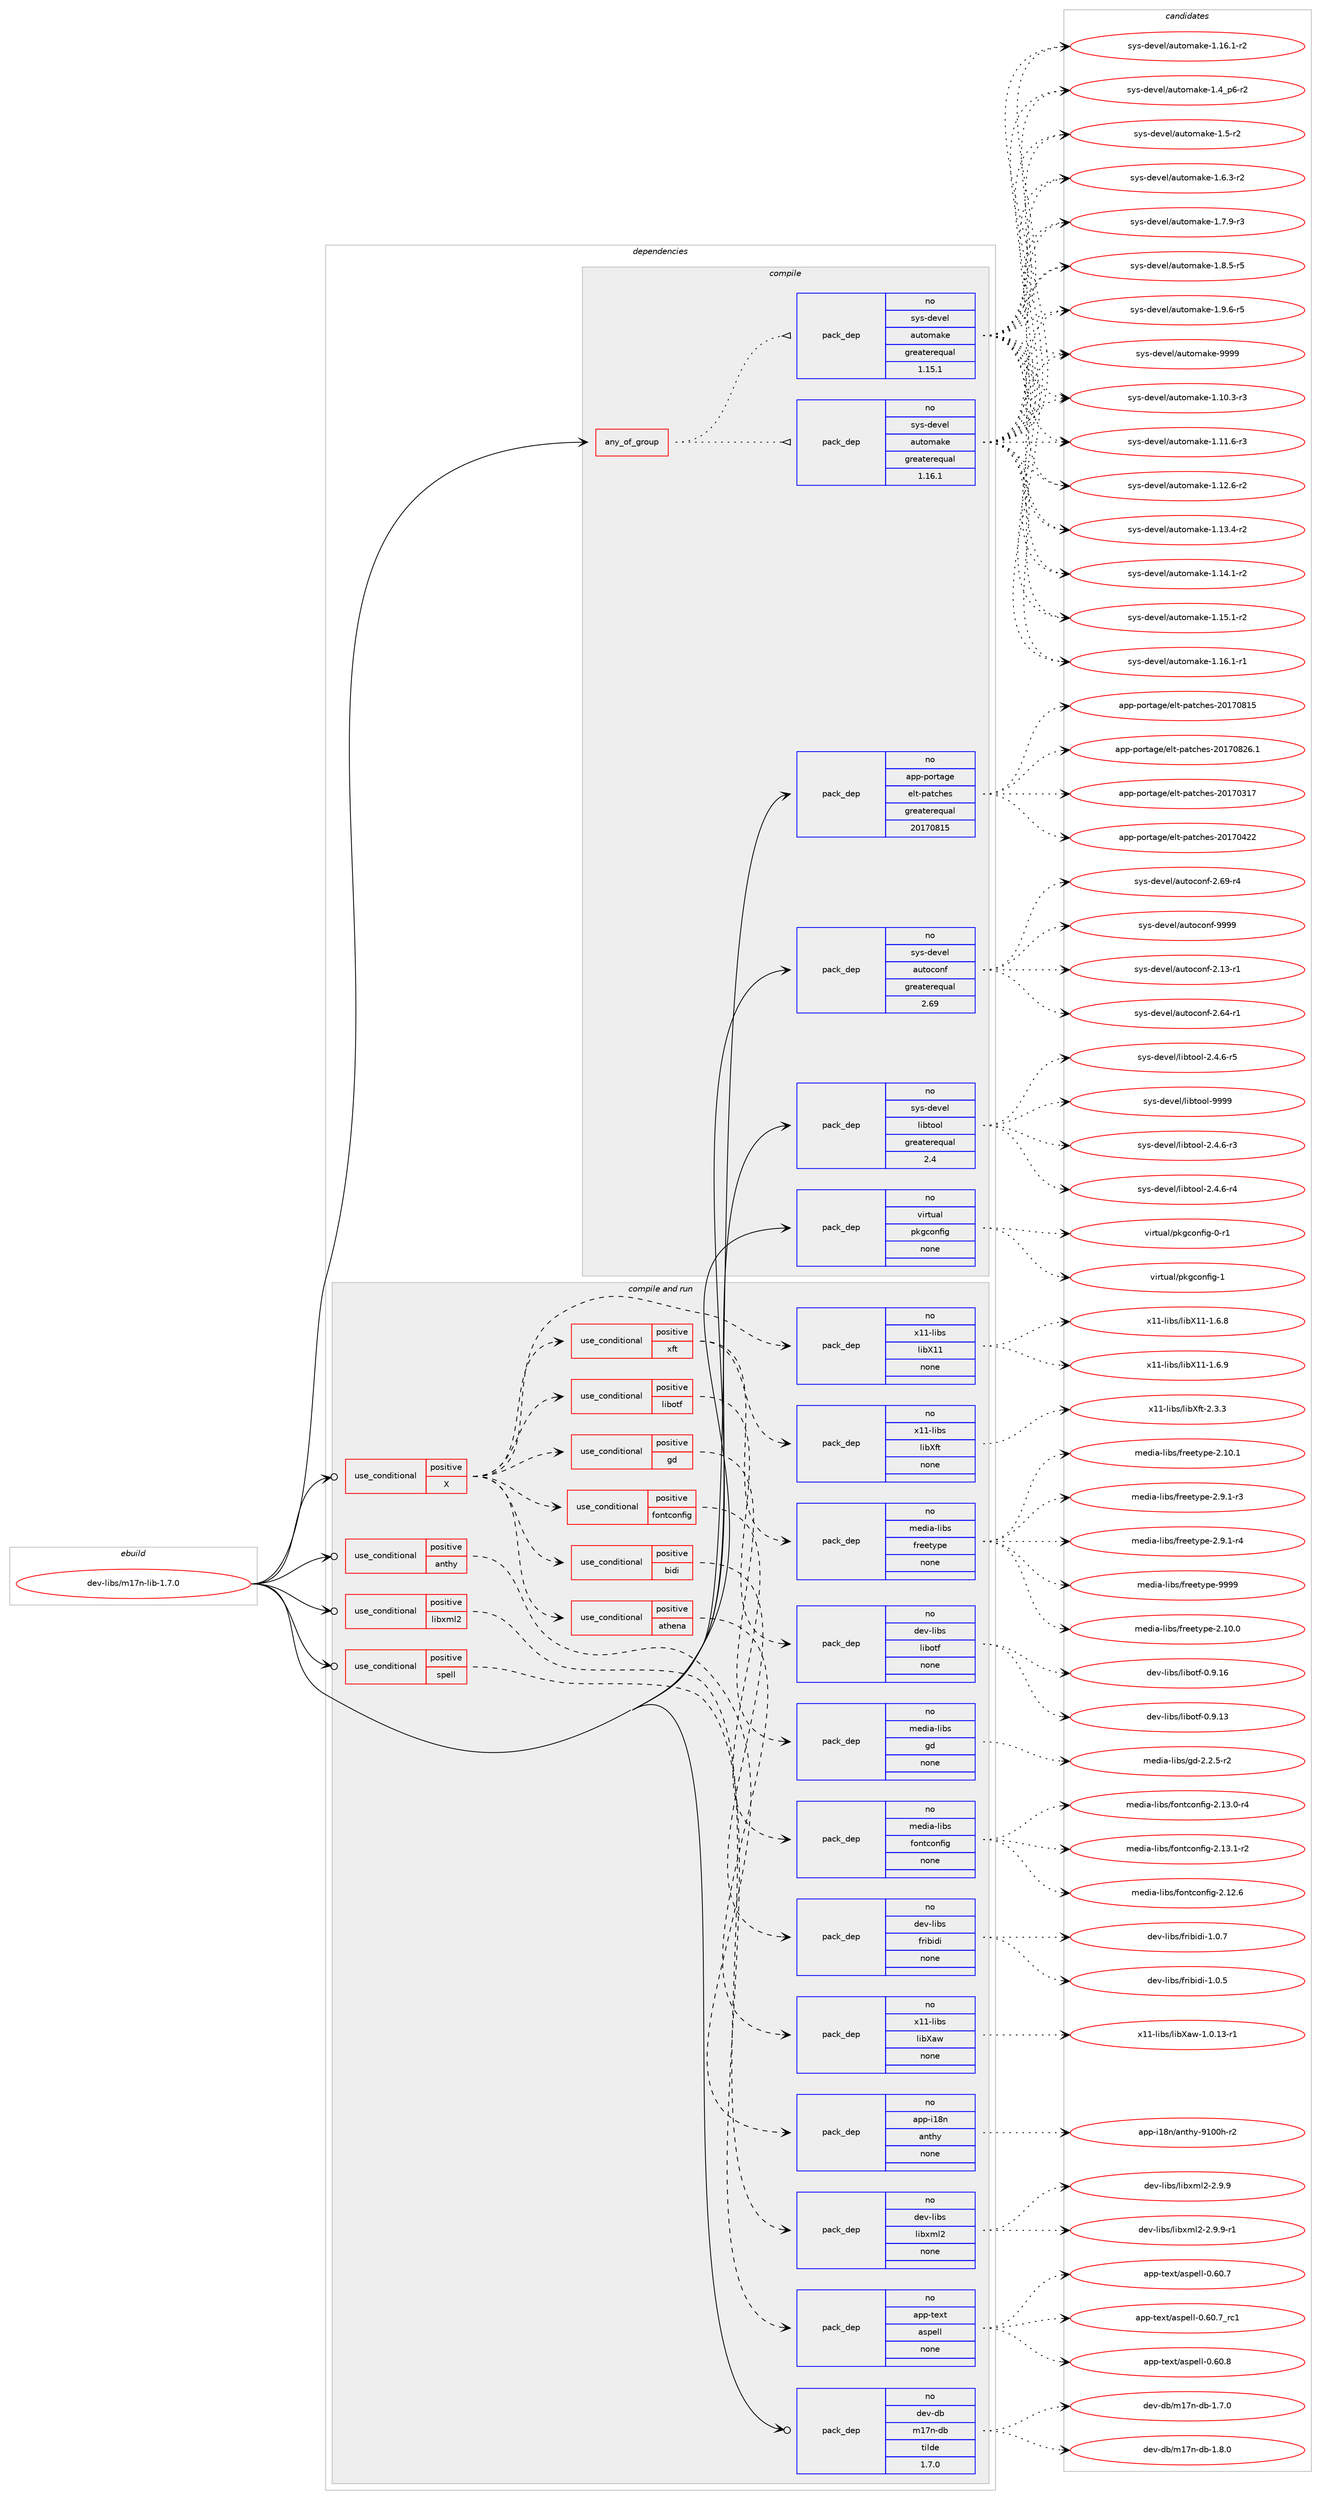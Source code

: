 digraph prolog {

# *************
# Graph options
# *************

newrank=true;
concentrate=true;
compound=true;
graph [rankdir=LR,fontname=Helvetica,fontsize=10,ranksep=1.5];#, ranksep=2.5, nodesep=0.2];
edge  [arrowhead=vee];
node  [fontname=Helvetica,fontsize=10];

# **********
# The ebuild
# **********

subgraph cluster_leftcol {
color=gray;
rank=same;
label=<<i>ebuild</i>>;
id [label="dev-libs/m17n-lib-1.7.0", color=red, width=4, href="../dev-libs/m17n-lib-1.7.0.svg"];
}

# ****************
# The dependencies
# ****************

subgraph cluster_midcol {
color=gray;
label=<<i>dependencies</i>>;
subgraph cluster_compile {
fillcolor="#eeeeee";
style=filled;
label=<<i>compile</i>>;
subgraph any11192 {
dependency567679 [label=<<TABLE BORDER="0" CELLBORDER="1" CELLSPACING="0" CELLPADDING="4"><TR><TD CELLPADDING="10">any_of_group</TD></TR></TABLE>>, shape=none, color=red];subgraph pack423920 {
dependency567680 [label=<<TABLE BORDER="0" CELLBORDER="1" CELLSPACING="0" CELLPADDING="4" WIDTH="220"><TR><TD ROWSPAN="6" CELLPADDING="30">pack_dep</TD></TR><TR><TD WIDTH="110">no</TD></TR><TR><TD>sys-devel</TD></TR><TR><TD>automake</TD></TR><TR><TD>greaterequal</TD></TR><TR><TD>1.16.1</TD></TR></TABLE>>, shape=none, color=blue];
}
dependency567679:e -> dependency567680:w [weight=20,style="dotted",arrowhead="oinv"];
subgraph pack423921 {
dependency567681 [label=<<TABLE BORDER="0" CELLBORDER="1" CELLSPACING="0" CELLPADDING="4" WIDTH="220"><TR><TD ROWSPAN="6" CELLPADDING="30">pack_dep</TD></TR><TR><TD WIDTH="110">no</TD></TR><TR><TD>sys-devel</TD></TR><TR><TD>automake</TD></TR><TR><TD>greaterequal</TD></TR><TR><TD>1.15.1</TD></TR></TABLE>>, shape=none, color=blue];
}
dependency567679:e -> dependency567681:w [weight=20,style="dotted",arrowhead="oinv"];
}
id:e -> dependency567679:w [weight=20,style="solid",arrowhead="vee"];
subgraph pack423922 {
dependency567682 [label=<<TABLE BORDER="0" CELLBORDER="1" CELLSPACING="0" CELLPADDING="4" WIDTH="220"><TR><TD ROWSPAN="6" CELLPADDING="30">pack_dep</TD></TR><TR><TD WIDTH="110">no</TD></TR><TR><TD>app-portage</TD></TR><TR><TD>elt-patches</TD></TR><TR><TD>greaterequal</TD></TR><TR><TD>20170815</TD></TR></TABLE>>, shape=none, color=blue];
}
id:e -> dependency567682:w [weight=20,style="solid",arrowhead="vee"];
subgraph pack423923 {
dependency567683 [label=<<TABLE BORDER="0" CELLBORDER="1" CELLSPACING="0" CELLPADDING="4" WIDTH="220"><TR><TD ROWSPAN="6" CELLPADDING="30">pack_dep</TD></TR><TR><TD WIDTH="110">no</TD></TR><TR><TD>sys-devel</TD></TR><TR><TD>autoconf</TD></TR><TR><TD>greaterequal</TD></TR><TR><TD>2.69</TD></TR></TABLE>>, shape=none, color=blue];
}
id:e -> dependency567683:w [weight=20,style="solid",arrowhead="vee"];
subgraph pack423924 {
dependency567684 [label=<<TABLE BORDER="0" CELLBORDER="1" CELLSPACING="0" CELLPADDING="4" WIDTH="220"><TR><TD ROWSPAN="6" CELLPADDING="30">pack_dep</TD></TR><TR><TD WIDTH="110">no</TD></TR><TR><TD>sys-devel</TD></TR><TR><TD>libtool</TD></TR><TR><TD>greaterequal</TD></TR><TR><TD>2.4</TD></TR></TABLE>>, shape=none, color=blue];
}
id:e -> dependency567684:w [weight=20,style="solid",arrowhead="vee"];
subgraph pack423925 {
dependency567685 [label=<<TABLE BORDER="0" CELLBORDER="1" CELLSPACING="0" CELLPADDING="4" WIDTH="220"><TR><TD ROWSPAN="6" CELLPADDING="30">pack_dep</TD></TR><TR><TD WIDTH="110">no</TD></TR><TR><TD>virtual</TD></TR><TR><TD>pkgconfig</TD></TR><TR><TD>none</TD></TR><TR><TD></TD></TR></TABLE>>, shape=none, color=blue];
}
id:e -> dependency567685:w [weight=20,style="solid",arrowhead="vee"];
}
subgraph cluster_compileandrun {
fillcolor="#eeeeee";
style=filled;
label=<<i>compile and run</i>>;
subgraph cond132210 {
dependency567686 [label=<<TABLE BORDER="0" CELLBORDER="1" CELLSPACING="0" CELLPADDING="4"><TR><TD ROWSPAN="3" CELLPADDING="10">use_conditional</TD></TR><TR><TD>positive</TD></TR><TR><TD>X</TD></TR></TABLE>>, shape=none, color=red];
subgraph pack423926 {
dependency567687 [label=<<TABLE BORDER="0" CELLBORDER="1" CELLSPACING="0" CELLPADDING="4" WIDTH="220"><TR><TD ROWSPAN="6" CELLPADDING="30">pack_dep</TD></TR><TR><TD WIDTH="110">no</TD></TR><TR><TD>x11-libs</TD></TR><TR><TD>libX11</TD></TR><TR><TD>none</TD></TR><TR><TD></TD></TR></TABLE>>, shape=none, color=blue];
}
dependency567686:e -> dependency567687:w [weight=20,style="dashed",arrowhead="vee"];
subgraph cond132211 {
dependency567688 [label=<<TABLE BORDER="0" CELLBORDER="1" CELLSPACING="0" CELLPADDING="4"><TR><TD ROWSPAN="3" CELLPADDING="10">use_conditional</TD></TR><TR><TD>positive</TD></TR><TR><TD>athena</TD></TR></TABLE>>, shape=none, color=red];
subgraph pack423927 {
dependency567689 [label=<<TABLE BORDER="0" CELLBORDER="1" CELLSPACING="0" CELLPADDING="4" WIDTH="220"><TR><TD ROWSPAN="6" CELLPADDING="30">pack_dep</TD></TR><TR><TD WIDTH="110">no</TD></TR><TR><TD>x11-libs</TD></TR><TR><TD>libXaw</TD></TR><TR><TD>none</TD></TR><TR><TD></TD></TR></TABLE>>, shape=none, color=blue];
}
dependency567688:e -> dependency567689:w [weight=20,style="dashed",arrowhead="vee"];
}
dependency567686:e -> dependency567688:w [weight=20,style="dashed",arrowhead="vee"];
subgraph cond132212 {
dependency567690 [label=<<TABLE BORDER="0" CELLBORDER="1" CELLSPACING="0" CELLPADDING="4"><TR><TD ROWSPAN="3" CELLPADDING="10">use_conditional</TD></TR><TR><TD>positive</TD></TR><TR><TD>bidi</TD></TR></TABLE>>, shape=none, color=red];
subgraph pack423928 {
dependency567691 [label=<<TABLE BORDER="0" CELLBORDER="1" CELLSPACING="0" CELLPADDING="4" WIDTH="220"><TR><TD ROWSPAN="6" CELLPADDING="30">pack_dep</TD></TR><TR><TD WIDTH="110">no</TD></TR><TR><TD>dev-libs</TD></TR><TR><TD>fribidi</TD></TR><TR><TD>none</TD></TR><TR><TD></TD></TR></TABLE>>, shape=none, color=blue];
}
dependency567690:e -> dependency567691:w [weight=20,style="dashed",arrowhead="vee"];
}
dependency567686:e -> dependency567690:w [weight=20,style="dashed",arrowhead="vee"];
subgraph cond132213 {
dependency567692 [label=<<TABLE BORDER="0" CELLBORDER="1" CELLSPACING="0" CELLPADDING="4"><TR><TD ROWSPAN="3" CELLPADDING="10">use_conditional</TD></TR><TR><TD>positive</TD></TR><TR><TD>fontconfig</TD></TR></TABLE>>, shape=none, color=red];
subgraph pack423929 {
dependency567693 [label=<<TABLE BORDER="0" CELLBORDER="1" CELLSPACING="0" CELLPADDING="4" WIDTH="220"><TR><TD ROWSPAN="6" CELLPADDING="30">pack_dep</TD></TR><TR><TD WIDTH="110">no</TD></TR><TR><TD>media-libs</TD></TR><TR><TD>fontconfig</TD></TR><TR><TD>none</TD></TR><TR><TD></TD></TR></TABLE>>, shape=none, color=blue];
}
dependency567692:e -> dependency567693:w [weight=20,style="dashed",arrowhead="vee"];
}
dependency567686:e -> dependency567692:w [weight=20,style="dashed",arrowhead="vee"];
subgraph cond132214 {
dependency567694 [label=<<TABLE BORDER="0" CELLBORDER="1" CELLSPACING="0" CELLPADDING="4"><TR><TD ROWSPAN="3" CELLPADDING="10">use_conditional</TD></TR><TR><TD>positive</TD></TR><TR><TD>gd</TD></TR></TABLE>>, shape=none, color=red];
subgraph pack423930 {
dependency567695 [label=<<TABLE BORDER="0" CELLBORDER="1" CELLSPACING="0" CELLPADDING="4" WIDTH="220"><TR><TD ROWSPAN="6" CELLPADDING="30">pack_dep</TD></TR><TR><TD WIDTH="110">no</TD></TR><TR><TD>media-libs</TD></TR><TR><TD>gd</TD></TR><TR><TD>none</TD></TR><TR><TD></TD></TR></TABLE>>, shape=none, color=blue];
}
dependency567694:e -> dependency567695:w [weight=20,style="dashed",arrowhead="vee"];
}
dependency567686:e -> dependency567694:w [weight=20,style="dashed",arrowhead="vee"];
subgraph cond132215 {
dependency567696 [label=<<TABLE BORDER="0" CELLBORDER="1" CELLSPACING="0" CELLPADDING="4"><TR><TD ROWSPAN="3" CELLPADDING="10">use_conditional</TD></TR><TR><TD>positive</TD></TR><TR><TD>libotf</TD></TR></TABLE>>, shape=none, color=red];
subgraph pack423931 {
dependency567697 [label=<<TABLE BORDER="0" CELLBORDER="1" CELLSPACING="0" CELLPADDING="4" WIDTH="220"><TR><TD ROWSPAN="6" CELLPADDING="30">pack_dep</TD></TR><TR><TD WIDTH="110">no</TD></TR><TR><TD>dev-libs</TD></TR><TR><TD>libotf</TD></TR><TR><TD>none</TD></TR><TR><TD></TD></TR></TABLE>>, shape=none, color=blue];
}
dependency567696:e -> dependency567697:w [weight=20,style="dashed",arrowhead="vee"];
}
dependency567686:e -> dependency567696:w [weight=20,style="dashed",arrowhead="vee"];
subgraph cond132216 {
dependency567698 [label=<<TABLE BORDER="0" CELLBORDER="1" CELLSPACING="0" CELLPADDING="4"><TR><TD ROWSPAN="3" CELLPADDING="10">use_conditional</TD></TR><TR><TD>positive</TD></TR><TR><TD>xft</TD></TR></TABLE>>, shape=none, color=red];
subgraph pack423932 {
dependency567699 [label=<<TABLE BORDER="0" CELLBORDER="1" CELLSPACING="0" CELLPADDING="4" WIDTH="220"><TR><TD ROWSPAN="6" CELLPADDING="30">pack_dep</TD></TR><TR><TD WIDTH="110">no</TD></TR><TR><TD>media-libs</TD></TR><TR><TD>freetype</TD></TR><TR><TD>none</TD></TR><TR><TD></TD></TR></TABLE>>, shape=none, color=blue];
}
dependency567698:e -> dependency567699:w [weight=20,style="dashed",arrowhead="vee"];
subgraph pack423933 {
dependency567700 [label=<<TABLE BORDER="0" CELLBORDER="1" CELLSPACING="0" CELLPADDING="4" WIDTH="220"><TR><TD ROWSPAN="6" CELLPADDING="30">pack_dep</TD></TR><TR><TD WIDTH="110">no</TD></TR><TR><TD>x11-libs</TD></TR><TR><TD>libXft</TD></TR><TR><TD>none</TD></TR><TR><TD></TD></TR></TABLE>>, shape=none, color=blue];
}
dependency567698:e -> dependency567700:w [weight=20,style="dashed",arrowhead="vee"];
}
dependency567686:e -> dependency567698:w [weight=20,style="dashed",arrowhead="vee"];
}
id:e -> dependency567686:w [weight=20,style="solid",arrowhead="odotvee"];
subgraph cond132217 {
dependency567701 [label=<<TABLE BORDER="0" CELLBORDER="1" CELLSPACING="0" CELLPADDING="4"><TR><TD ROWSPAN="3" CELLPADDING="10">use_conditional</TD></TR><TR><TD>positive</TD></TR><TR><TD>anthy</TD></TR></TABLE>>, shape=none, color=red];
subgraph pack423934 {
dependency567702 [label=<<TABLE BORDER="0" CELLBORDER="1" CELLSPACING="0" CELLPADDING="4" WIDTH="220"><TR><TD ROWSPAN="6" CELLPADDING="30">pack_dep</TD></TR><TR><TD WIDTH="110">no</TD></TR><TR><TD>app-i18n</TD></TR><TR><TD>anthy</TD></TR><TR><TD>none</TD></TR><TR><TD></TD></TR></TABLE>>, shape=none, color=blue];
}
dependency567701:e -> dependency567702:w [weight=20,style="dashed",arrowhead="vee"];
}
id:e -> dependency567701:w [weight=20,style="solid",arrowhead="odotvee"];
subgraph cond132218 {
dependency567703 [label=<<TABLE BORDER="0" CELLBORDER="1" CELLSPACING="0" CELLPADDING="4"><TR><TD ROWSPAN="3" CELLPADDING="10">use_conditional</TD></TR><TR><TD>positive</TD></TR><TR><TD>libxml2</TD></TR></TABLE>>, shape=none, color=red];
subgraph pack423935 {
dependency567704 [label=<<TABLE BORDER="0" CELLBORDER="1" CELLSPACING="0" CELLPADDING="4" WIDTH="220"><TR><TD ROWSPAN="6" CELLPADDING="30">pack_dep</TD></TR><TR><TD WIDTH="110">no</TD></TR><TR><TD>dev-libs</TD></TR><TR><TD>libxml2</TD></TR><TR><TD>none</TD></TR><TR><TD></TD></TR></TABLE>>, shape=none, color=blue];
}
dependency567703:e -> dependency567704:w [weight=20,style="dashed",arrowhead="vee"];
}
id:e -> dependency567703:w [weight=20,style="solid",arrowhead="odotvee"];
subgraph cond132219 {
dependency567705 [label=<<TABLE BORDER="0" CELLBORDER="1" CELLSPACING="0" CELLPADDING="4"><TR><TD ROWSPAN="3" CELLPADDING="10">use_conditional</TD></TR><TR><TD>positive</TD></TR><TR><TD>spell</TD></TR></TABLE>>, shape=none, color=red];
subgraph pack423936 {
dependency567706 [label=<<TABLE BORDER="0" CELLBORDER="1" CELLSPACING="0" CELLPADDING="4" WIDTH="220"><TR><TD ROWSPAN="6" CELLPADDING="30">pack_dep</TD></TR><TR><TD WIDTH="110">no</TD></TR><TR><TD>app-text</TD></TR><TR><TD>aspell</TD></TR><TR><TD>none</TD></TR><TR><TD></TD></TR></TABLE>>, shape=none, color=blue];
}
dependency567705:e -> dependency567706:w [weight=20,style="dashed",arrowhead="vee"];
}
id:e -> dependency567705:w [weight=20,style="solid",arrowhead="odotvee"];
subgraph pack423937 {
dependency567707 [label=<<TABLE BORDER="0" CELLBORDER="1" CELLSPACING="0" CELLPADDING="4" WIDTH="220"><TR><TD ROWSPAN="6" CELLPADDING="30">pack_dep</TD></TR><TR><TD WIDTH="110">no</TD></TR><TR><TD>dev-db</TD></TR><TR><TD>m17n-db</TD></TR><TR><TD>tilde</TD></TR><TR><TD>1.7.0</TD></TR></TABLE>>, shape=none, color=blue];
}
id:e -> dependency567707:w [weight=20,style="solid",arrowhead="odotvee"];
}
subgraph cluster_run {
fillcolor="#eeeeee";
style=filled;
label=<<i>run</i>>;
}
}

# **************
# The candidates
# **************

subgraph cluster_choices {
rank=same;
color=gray;
label=<<i>candidates</i>>;

subgraph choice423920 {
color=black;
nodesep=1;
choice11512111545100101118101108479711711611110997107101454946494846514511451 [label="sys-devel/automake-1.10.3-r3", color=red, width=4,href="../sys-devel/automake-1.10.3-r3.svg"];
choice11512111545100101118101108479711711611110997107101454946494946544511451 [label="sys-devel/automake-1.11.6-r3", color=red, width=4,href="../sys-devel/automake-1.11.6-r3.svg"];
choice11512111545100101118101108479711711611110997107101454946495046544511450 [label="sys-devel/automake-1.12.6-r2", color=red, width=4,href="../sys-devel/automake-1.12.6-r2.svg"];
choice11512111545100101118101108479711711611110997107101454946495146524511450 [label="sys-devel/automake-1.13.4-r2", color=red, width=4,href="../sys-devel/automake-1.13.4-r2.svg"];
choice11512111545100101118101108479711711611110997107101454946495246494511450 [label="sys-devel/automake-1.14.1-r2", color=red, width=4,href="../sys-devel/automake-1.14.1-r2.svg"];
choice11512111545100101118101108479711711611110997107101454946495346494511450 [label="sys-devel/automake-1.15.1-r2", color=red, width=4,href="../sys-devel/automake-1.15.1-r2.svg"];
choice11512111545100101118101108479711711611110997107101454946495446494511449 [label="sys-devel/automake-1.16.1-r1", color=red, width=4,href="../sys-devel/automake-1.16.1-r1.svg"];
choice11512111545100101118101108479711711611110997107101454946495446494511450 [label="sys-devel/automake-1.16.1-r2", color=red, width=4,href="../sys-devel/automake-1.16.1-r2.svg"];
choice115121115451001011181011084797117116111109971071014549465295112544511450 [label="sys-devel/automake-1.4_p6-r2", color=red, width=4,href="../sys-devel/automake-1.4_p6-r2.svg"];
choice11512111545100101118101108479711711611110997107101454946534511450 [label="sys-devel/automake-1.5-r2", color=red, width=4,href="../sys-devel/automake-1.5-r2.svg"];
choice115121115451001011181011084797117116111109971071014549465446514511450 [label="sys-devel/automake-1.6.3-r2", color=red, width=4,href="../sys-devel/automake-1.6.3-r2.svg"];
choice115121115451001011181011084797117116111109971071014549465546574511451 [label="sys-devel/automake-1.7.9-r3", color=red, width=4,href="../sys-devel/automake-1.7.9-r3.svg"];
choice115121115451001011181011084797117116111109971071014549465646534511453 [label="sys-devel/automake-1.8.5-r5", color=red, width=4,href="../sys-devel/automake-1.8.5-r5.svg"];
choice115121115451001011181011084797117116111109971071014549465746544511453 [label="sys-devel/automake-1.9.6-r5", color=red, width=4,href="../sys-devel/automake-1.9.6-r5.svg"];
choice115121115451001011181011084797117116111109971071014557575757 [label="sys-devel/automake-9999", color=red, width=4,href="../sys-devel/automake-9999.svg"];
dependency567680:e -> choice11512111545100101118101108479711711611110997107101454946494846514511451:w [style=dotted,weight="100"];
dependency567680:e -> choice11512111545100101118101108479711711611110997107101454946494946544511451:w [style=dotted,weight="100"];
dependency567680:e -> choice11512111545100101118101108479711711611110997107101454946495046544511450:w [style=dotted,weight="100"];
dependency567680:e -> choice11512111545100101118101108479711711611110997107101454946495146524511450:w [style=dotted,weight="100"];
dependency567680:e -> choice11512111545100101118101108479711711611110997107101454946495246494511450:w [style=dotted,weight="100"];
dependency567680:e -> choice11512111545100101118101108479711711611110997107101454946495346494511450:w [style=dotted,weight="100"];
dependency567680:e -> choice11512111545100101118101108479711711611110997107101454946495446494511449:w [style=dotted,weight="100"];
dependency567680:e -> choice11512111545100101118101108479711711611110997107101454946495446494511450:w [style=dotted,weight="100"];
dependency567680:e -> choice115121115451001011181011084797117116111109971071014549465295112544511450:w [style=dotted,weight="100"];
dependency567680:e -> choice11512111545100101118101108479711711611110997107101454946534511450:w [style=dotted,weight="100"];
dependency567680:e -> choice115121115451001011181011084797117116111109971071014549465446514511450:w [style=dotted,weight="100"];
dependency567680:e -> choice115121115451001011181011084797117116111109971071014549465546574511451:w [style=dotted,weight="100"];
dependency567680:e -> choice115121115451001011181011084797117116111109971071014549465646534511453:w [style=dotted,weight="100"];
dependency567680:e -> choice115121115451001011181011084797117116111109971071014549465746544511453:w [style=dotted,weight="100"];
dependency567680:e -> choice115121115451001011181011084797117116111109971071014557575757:w [style=dotted,weight="100"];
}
subgraph choice423921 {
color=black;
nodesep=1;
choice11512111545100101118101108479711711611110997107101454946494846514511451 [label="sys-devel/automake-1.10.3-r3", color=red, width=4,href="../sys-devel/automake-1.10.3-r3.svg"];
choice11512111545100101118101108479711711611110997107101454946494946544511451 [label="sys-devel/automake-1.11.6-r3", color=red, width=4,href="../sys-devel/automake-1.11.6-r3.svg"];
choice11512111545100101118101108479711711611110997107101454946495046544511450 [label="sys-devel/automake-1.12.6-r2", color=red, width=4,href="../sys-devel/automake-1.12.6-r2.svg"];
choice11512111545100101118101108479711711611110997107101454946495146524511450 [label="sys-devel/automake-1.13.4-r2", color=red, width=4,href="../sys-devel/automake-1.13.4-r2.svg"];
choice11512111545100101118101108479711711611110997107101454946495246494511450 [label="sys-devel/automake-1.14.1-r2", color=red, width=4,href="../sys-devel/automake-1.14.1-r2.svg"];
choice11512111545100101118101108479711711611110997107101454946495346494511450 [label="sys-devel/automake-1.15.1-r2", color=red, width=4,href="../sys-devel/automake-1.15.1-r2.svg"];
choice11512111545100101118101108479711711611110997107101454946495446494511449 [label="sys-devel/automake-1.16.1-r1", color=red, width=4,href="../sys-devel/automake-1.16.1-r1.svg"];
choice11512111545100101118101108479711711611110997107101454946495446494511450 [label="sys-devel/automake-1.16.1-r2", color=red, width=4,href="../sys-devel/automake-1.16.1-r2.svg"];
choice115121115451001011181011084797117116111109971071014549465295112544511450 [label="sys-devel/automake-1.4_p6-r2", color=red, width=4,href="../sys-devel/automake-1.4_p6-r2.svg"];
choice11512111545100101118101108479711711611110997107101454946534511450 [label="sys-devel/automake-1.5-r2", color=red, width=4,href="../sys-devel/automake-1.5-r2.svg"];
choice115121115451001011181011084797117116111109971071014549465446514511450 [label="sys-devel/automake-1.6.3-r2", color=red, width=4,href="../sys-devel/automake-1.6.3-r2.svg"];
choice115121115451001011181011084797117116111109971071014549465546574511451 [label="sys-devel/automake-1.7.9-r3", color=red, width=4,href="../sys-devel/automake-1.7.9-r3.svg"];
choice115121115451001011181011084797117116111109971071014549465646534511453 [label="sys-devel/automake-1.8.5-r5", color=red, width=4,href="../sys-devel/automake-1.8.5-r5.svg"];
choice115121115451001011181011084797117116111109971071014549465746544511453 [label="sys-devel/automake-1.9.6-r5", color=red, width=4,href="../sys-devel/automake-1.9.6-r5.svg"];
choice115121115451001011181011084797117116111109971071014557575757 [label="sys-devel/automake-9999", color=red, width=4,href="../sys-devel/automake-9999.svg"];
dependency567681:e -> choice11512111545100101118101108479711711611110997107101454946494846514511451:w [style=dotted,weight="100"];
dependency567681:e -> choice11512111545100101118101108479711711611110997107101454946494946544511451:w [style=dotted,weight="100"];
dependency567681:e -> choice11512111545100101118101108479711711611110997107101454946495046544511450:w [style=dotted,weight="100"];
dependency567681:e -> choice11512111545100101118101108479711711611110997107101454946495146524511450:w [style=dotted,weight="100"];
dependency567681:e -> choice11512111545100101118101108479711711611110997107101454946495246494511450:w [style=dotted,weight="100"];
dependency567681:e -> choice11512111545100101118101108479711711611110997107101454946495346494511450:w [style=dotted,weight="100"];
dependency567681:e -> choice11512111545100101118101108479711711611110997107101454946495446494511449:w [style=dotted,weight="100"];
dependency567681:e -> choice11512111545100101118101108479711711611110997107101454946495446494511450:w [style=dotted,weight="100"];
dependency567681:e -> choice115121115451001011181011084797117116111109971071014549465295112544511450:w [style=dotted,weight="100"];
dependency567681:e -> choice11512111545100101118101108479711711611110997107101454946534511450:w [style=dotted,weight="100"];
dependency567681:e -> choice115121115451001011181011084797117116111109971071014549465446514511450:w [style=dotted,weight="100"];
dependency567681:e -> choice115121115451001011181011084797117116111109971071014549465546574511451:w [style=dotted,weight="100"];
dependency567681:e -> choice115121115451001011181011084797117116111109971071014549465646534511453:w [style=dotted,weight="100"];
dependency567681:e -> choice115121115451001011181011084797117116111109971071014549465746544511453:w [style=dotted,weight="100"];
dependency567681:e -> choice115121115451001011181011084797117116111109971071014557575757:w [style=dotted,weight="100"];
}
subgraph choice423922 {
color=black;
nodesep=1;
choice97112112451121111141169710310147101108116451129711699104101115455048495548514955 [label="app-portage/elt-patches-20170317", color=red, width=4,href="../app-portage/elt-patches-20170317.svg"];
choice97112112451121111141169710310147101108116451129711699104101115455048495548525050 [label="app-portage/elt-patches-20170422", color=red, width=4,href="../app-portage/elt-patches-20170422.svg"];
choice97112112451121111141169710310147101108116451129711699104101115455048495548564953 [label="app-portage/elt-patches-20170815", color=red, width=4,href="../app-portage/elt-patches-20170815.svg"];
choice971121124511211111411697103101471011081164511297116991041011154550484955485650544649 [label="app-portage/elt-patches-20170826.1", color=red, width=4,href="../app-portage/elt-patches-20170826.1.svg"];
dependency567682:e -> choice97112112451121111141169710310147101108116451129711699104101115455048495548514955:w [style=dotted,weight="100"];
dependency567682:e -> choice97112112451121111141169710310147101108116451129711699104101115455048495548525050:w [style=dotted,weight="100"];
dependency567682:e -> choice97112112451121111141169710310147101108116451129711699104101115455048495548564953:w [style=dotted,weight="100"];
dependency567682:e -> choice971121124511211111411697103101471011081164511297116991041011154550484955485650544649:w [style=dotted,weight="100"];
}
subgraph choice423923 {
color=black;
nodesep=1;
choice1151211154510010111810110847971171161119911111010245504649514511449 [label="sys-devel/autoconf-2.13-r1", color=red, width=4,href="../sys-devel/autoconf-2.13-r1.svg"];
choice1151211154510010111810110847971171161119911111010245504654524511449 [label="sys-devel/autoconf-2.64-r1", color=red, width=4,href="../sys-devel/autoconf-2.64-r1.svg"];
choice1151211154510010111810110847971171161119911111010245504654574511452 [label="sys-devel/autoconf-2.69-r4", color=red, width=4,href="../sys-devel/autoconf-2.69-r4.svg"];
choice115121115451001011181011084797117116111991111101024557575757 [label="sys-devel/autoconf-9999", color=red, width=4,href="../sys-devel/autoconf-9999.svg"];
dependency567683:e -> choice1151211154510010111810110847971171161119911111010245504649514511449:w [style=dotted,weight="100"];
dependency567683:e -> choice1151211154510010111810110847971171161119911111010245504654524511449:w [style=dotted,weight="100"];
dependency567683:e -> choice1151211154510010111810110847971171161119911111010245504654574511452:w [style=dotted,weight="100"];
dependency567683:e -> choice115121115451001011181011084797117116111991111101024557575757:w [style=dotted,weight="100"];
}
subgraph choice423924 {
color=black;
nodesep=1;
choice1151211154510010111810110847108105981161111111084550465246544511451 [label="sys-devel/libtool-2.4.6-r3", color=red, width=4,href="../sys-devel/libtool-2.4.6-r3.svg"];
choice1151211154510010111810110847108105981161111111084550465246544511452 [label="sys-devel/libtool-2.4.6-r4", color=red, width=4,href="../sys-devel/libtool-2.4.6-r4.svg"];
choice1151211154510010111810110847108105981161111111084550465246544511453 [label="sys-devel/libtool-2.4.6-r5", color=red, width=4,href="../sys-devel/libtool-2.4.6-r5.svg"];
choice1151211154510010111810110847108105981161111111084557575757 [label="sys-devel/libtool-9999", color=red, width=4,href="../sys-devel/libtool-9999.svg"];
dependency567684:e -> choice1151211154510010111810110847108105981161111111084550465246544511451:w [style=dotted,weight="100"];
dependency567684:e -> choice1151211154510010111810110847108105981161111111084550465246544511452:w [style=dotted,weight="100"];
dependency567684:e -> choice1151211154510010111810110847108105981161111111084550465246544511453:w [style=dotted,weight="100"];
dependency567684:e -> choice1151211154510010111810110847108105981161111111084557575757:w [style=dotted,weight="100"];
}
subgraph choice423925 {
color=black;
nodesep=1;
choice11810511411611797108471121071039911111010210510345484511449 [label="virtual/pkgconfig-0-r1", color=red, width=4,href="../virtual/pkgconfig-0-r1.svg"];
choice1181051141161179710847112107103991111101021051034549 [label="virtual/pkgconfig-1", color=red, width=4,href="../virtual/pkgconfig-1.svg"];
dependency567685:e -> choice11810511411611797108471121071039911111010210510345484511449:w [style=dotted,weight="100"];
dependency567685:e -> choice1181051141161179710847112107103991111101021051034549:w [style=dotted,weight="100"];
}
subgraph choice423926 {
color=black;
nodesep=1;
choice120494945108105981154710810598884949454946544656 [label="x11-libs/libX11-1.6.8", color=red, width=4,href="../x11-libs/libX11-1.6.8.svg"];
choice120494945108105981154710810598884949454946544657 [label="x11-libs/libX11-1.6.9", color=red, width=4,href="../x11-libs/libX11-1.6.9.svg"];
dependency567687:e -> choice120494945108105981154710810598884949454946544656:w [style=dotted,weight="100"];
dependency567687:e -> choice120494945108105981154710810598884949454946544657:w [style=dotted,weight="100"];
}
subgraph choice423927 {
color=black;
nodesep=1;
choice1204949451081059811547108105988897119454946484649514511449 [label="x11-libs/libXaw-1.0.13-r1", color=red, width=4,href="../x11-libs/libXaw-1.0.13-r1.svg"];
dependency567689:e -> choice1204949451081059811547108105988897119454946484649514511449:w [style=dotted,weight="100"];
}
subgraph choice423928 {
color=black;
nodesep=1;
choice10010111845108105981154710211410598105100105454946484653 [label="dev-libs/fribidi-1.0.5", color=red, width=4,href="../dev-libs/fribidi-1.0.5.svg"];
choice10010111845108105981154710211410598105100105454946484655 [label="dev-libs/fribidi-1.0.7", color=red, width=4,href="../dev-libs/fribidi-1.0.7.svg"];
dependency567691:e -> choice10010111845108105981154710211410598105100105454946484653:w [style=dotted,weight="100"];
dependency567691:e -> choice10010111845108105981154710211410598105100105454946484655:w [style=dotted,weight="100"];
}
subgraph choice423929 {
color=black;
nodesep=1;
choice109101100105974510810598115471021111101169911111010210510345504649504654 [label="media-libs/fontconfig-2.12.6", color=red, width=4,href="../media-libs/fontconfig-2.12.6.svg"];
choice1091011001059745108105981154710211111011699111110102105103455046495146484511452 [label="media-libs/fontconfig-2.13.0-r4", color=red, width=4,href="../media-libs/fontconfig-2.13.0-r4.svg"];
choice1091011001059745108105981154710211111011699111110102105103455046495146494511450 [label="media-libs/fontconfig-2.13.1-r2", color=red, width=4,href="../media-libs/fontconfig-2.13.1-r2.svg"];
dependency567693:e -> choice109101100105974510810598115471021111101169911111010210510345504649504654:w [style=dotted,weight="100"];
dependency567693:e -> choice1091011001059745108105981154710211111011699111110102105103455046495146484511452:w [style=dotted,weight="100"];
dependency567693:e -> choice1091011001059745108105981154710211111011699111110102105103455046495146494511450:w [style=dotted,weight="100"];
}
subgraph choice423930 {
color=black;
nodesep=1;
choice109101100105974510810598115471031004550465046534511450 [label="media-libs/gd-2.2.5-r2", color=red, width=4,href="../media-libs/gd-2.2.5-r2.svg"];
dependency567695:e -> choice109101100105974510810598115471031004550465046534511450:w [style=dotted,weight="100"];
}
subgraph choice423931 {
color=black;
nodesep=1;
choice1001011184510810598115471081059811111610245484657464951 [label="dev-libs/libotf-0.9.13", color=red, width=4,href="../dev-libs/libotf-0.9.13.svg"];
choice1001011184510810598115471081059811111610245484657464954 [label="dev-libs/libotf-0.9.16", color=red, width=4,href="../dev-libs/libotf-0.9.16.svg"];
dependency567697:e -> choice1001011184510810598115471081059811111610245484657464951:w [style=dotted,weight="100"];
dependency567697:e -> choice1001011184510810598115471081059811111610245484657464954:w [style=dotted,weight="100"];
}
subgraph choice423932 {
color=black;
nodesep=1;
choice1091011001059745108105981154710211410110111612111210145504649484648 [label="media-libs/freetype-2.10.0", color=red, width=4,href="../media-libs/freetype-2.10.0.svg"];
choice1091011001059745108105981154710211410110111612111210145504649484649 [label="media-libs/freetype-2.10.1", color=red, width=4,href="../media-libs/freetype-2.10.1.svg"];
choice109101100105974510810598115471021141011011161211121014550465746494511451 [label="media-libs/freetype-2.9.1-r3", color=red, width=4,href="../media-libs/freetype-2.9.1-r3.svg"];
choice109101100105974510810598115471021141011011161211121014550465746494511452 [label="media-libs/freetype-2.9.1-r4", color=red, width=4,href="../media-libs/freetype-2.9.1-r4.svg"];
choice109101100105974510810598115471021141011011161211121014557575757 [label="media-libs/freetype-9999", color=red, width=4,href="../media-libs/freetype-9999.svg"];
dependency567699:e -> choice1091011001059745108105981154710211410110111612111210145504649484648:w [style=dotted,weight="100"];
dependency567699:e -> choice1091011001059745108105981154710211410110111612111210145504649484649:w [style=dotted,weight="100"];
dependency567699:e -> choice109101100105974510810598115471021141011011161211121014550465746494511451:w [style=dotted,weight="100"];
dependency567699:e -> choice109101100105974510810598115471021141011011161211121014550465746494511452:w [style=dotted,weight="100"];
dependency567699:e -> choice109101100105974510810598115471021141011011161211121014557575757:w [style=dotted,weight="100"];
}
subgraph choice423933 {
color=black;
nodesep=1;
choice12049494510810598115471081059888102116455046514651 [label="x11-libs/libXft-2.3.3", color=red, width=4,href="../x11-libs/libXft-2.3.3.svg"];
dependency567700:e -> choice12049494510810598115471081059888102116455046514651:w [style=dotted,weight="100"];
}
subgraph choice423934 {
color=black;
nodesep=1;
choice97112112451054956110479711011610412145574948481044511450 [label="app-i18n/anthy-9100h-r2", color=red, width=4,href="../app-i18n/anthy-9100h-r2.svg"];
dependency567702:e -> choice97112112451054956110479711011610412145574948481044511450:w [style=dotted,weight="100"];
}
subgraph choice423935 {
color=black;
nodesep=1;
choice1001011184510810598115471081059812010910850455046574657 [label="dev-libs/libxml2-2.9.9", color=red, width=4,href="../dev-libs/libxml2-2.9.9.svg"];
choice10010111845108105981154710810598120109108504550465746574511449 [label="dev-libs/libxml2-2.9.9-r1", color=red, width=4,href="../dev-libs/libxml2-2.9.9-r1.svg"];
dependency567704:e -> choice1001011184510810598115471081059812010910850455046574657:w [style=dotted,weight="100"];
dependency567704:e -> choice10010111845108105981154710810598120109108504550465746574511449:w [style=dotted,weight="100"];
}
subgraph choice423936 {
color=black;
nodesep=1;
choice9711211245116101120116479711511210110810845484654484655 [label="app-text/aspell-0.60.7", color=red, width=4,href="../app-text/aspell-0.60.7.svg"];
choice9711211245116101120116479711511210110810845484654484655951149949 [label="app-text/aspell-0.60.7_rc1", color=red, width=4,href="../app-text/aspell-0.60.7_rc1.svg"];
choice9711211245116101120116479711511210110810845484654484656 [label="app-text/aspell-0.60.8", color=red, width=4,href="../app-text/aspell-0.60.8.svg"];
dependency567706:e -> choice9711211245116101120116479711511210110810845484654484655:w [style=dotted,weight="100"];
dependency567706:e -> choice9711211245116101120116479711511210110810845484654484655951149949:w [style=dotted,weight="100"];
dependency567706:e -> choice9711211245116101120116479711511210110810845484654484656:w [style=dotted,weight="100"];
}
subgraph choice423937 {
color=black;
nodesep=1;
choice10010111845100984710949551104510098454946554648 [label="dev-db/m17n-db-1.7.0", color=red, width=4,href="../dev-db/m17n-db-1.7.0.svg"];
choice10010111845100984710949551104510098454946564648 [label="dev-db/m17n-db-1.8.0", color=red, width=4,href="../dev-db/m17n-db-1.8.0.svg"];
dependency567707:e -> choice10010111845100984710949551104510098454946554648:w [style=dotted,weight="100"];
dependency567707:e -> choice10010111845100984710949551104510098454946564648:w [style=dotted,weight="100"];
}
}

}
